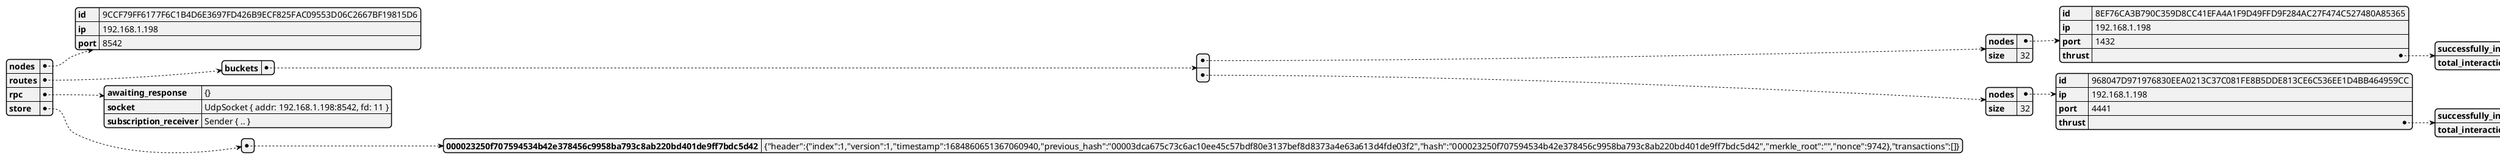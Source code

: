 @startjson
{"nodes":{"id":"9CCF79FF6177F6C1B4D6E3697FD426B9ECF825FAC09553D06C2667BF19815D6","ip":"192.168.1.198","port":8542},"routes":{"buckets":[{"nodes":{"id":"8EF76CA3B790C359D8CC41EFA4A1F9D49FFD9F284AC27F474C527480A85365","ip":"192.168.1.198","port":1432,"thrust":{"successfully_interaction":2,"total_interaction":2}},"size":32},{"nodes":{"id":"968047D971976830EEA0213C37C081FE8B5DDE813CE6C536EE1D4BB464959CC","ip":"192.168.1.198","port":4441,"thrust":{"successfully_interaction":5,"total_interaction":5}},"size":32}]},"rpc":{"awaiting_response":"{}","socket":"UdpSocket { addr: 192.168.1.198:8542, fd: 11 }","subscription_receiver":"Sender { .. }"},"store":[{"000023250f707594534b42e378456c9958ba793c8ab220bd401de9ff7bdc5d42":"{\"header\":{\"index\":1,\"version\":1,\"timestamp\":1684860651367060940,\"previous_hash\":\"00003dca675c73c6ac10ee45c57bdf80e3137bef8d8373a4e63a613d4fde03f2\",\"hash\":\"000023250f707594534b42e378456c9958ba793c8ab220bd401de9ff7bdc5d42\",\"merkle_root\":\"\",\"nonce\":9742},\"transactions\":[]}"}]}
@endjson